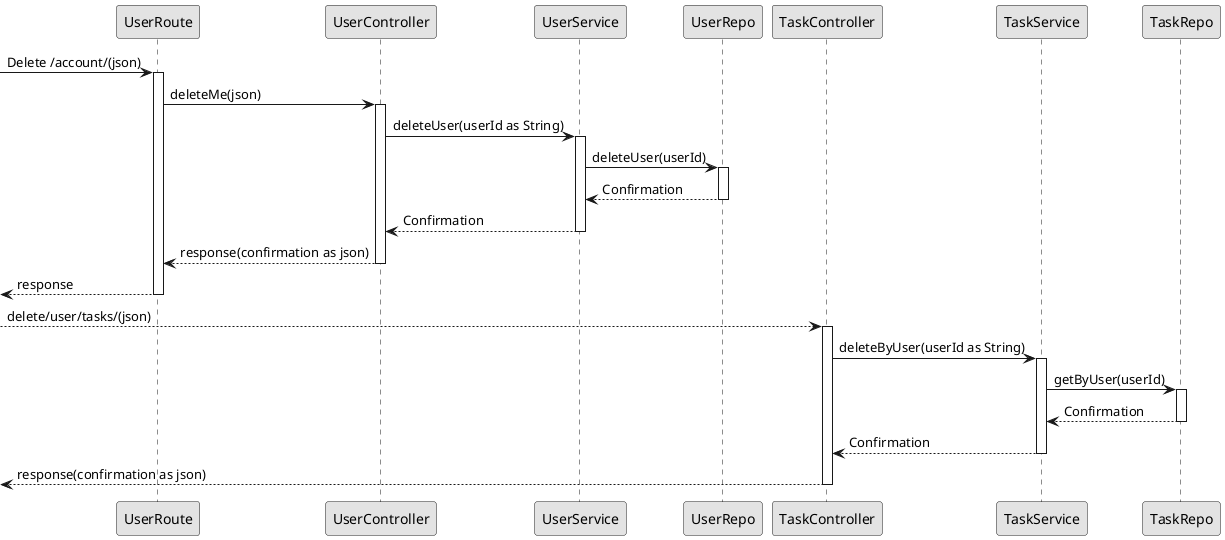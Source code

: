 @startuml
'http://plantuml.com/skinparam.html
skinparam monochrome true
skinparam packageStyle rect
skinparam shadowing false


participant UserRoute  as route
participant UserController as controller
participant UserService as service
participant UserRepo as repo
participant TaskController as taskController
participant TaskService as taskService
participant TaskRepo as taskRepo

-> route: Delete /account/(json)
activate route
  route -> controller: deleteMe(json)
  activate controller
    controller -> service: deleteUser(userId as String)
    activate service
    service -> repo: deleteUser(userId)
    activate repo
    repo --> service: Confirmation
    deactivate
    service --> controller: Confirmation
    deactivate
    controller --> route: response(confirmation as json)
    deactivate
    <-- route: response
    deactivate
      --> taskController: delete/user/tasks/(json)
      activate taskController
        taskController -> taskService: deleteByUser(userId as String)
        activate taskService
        taskService -> taskRepo: getByUser(userId)
        activate taskRepo
        taskRepo --> taskService: Confirmation
        deactivate
        taskService --> taskController: Confirmation
        deactivate
        <-- taskController: response(confirmation as json)
        deactivate

@enduml